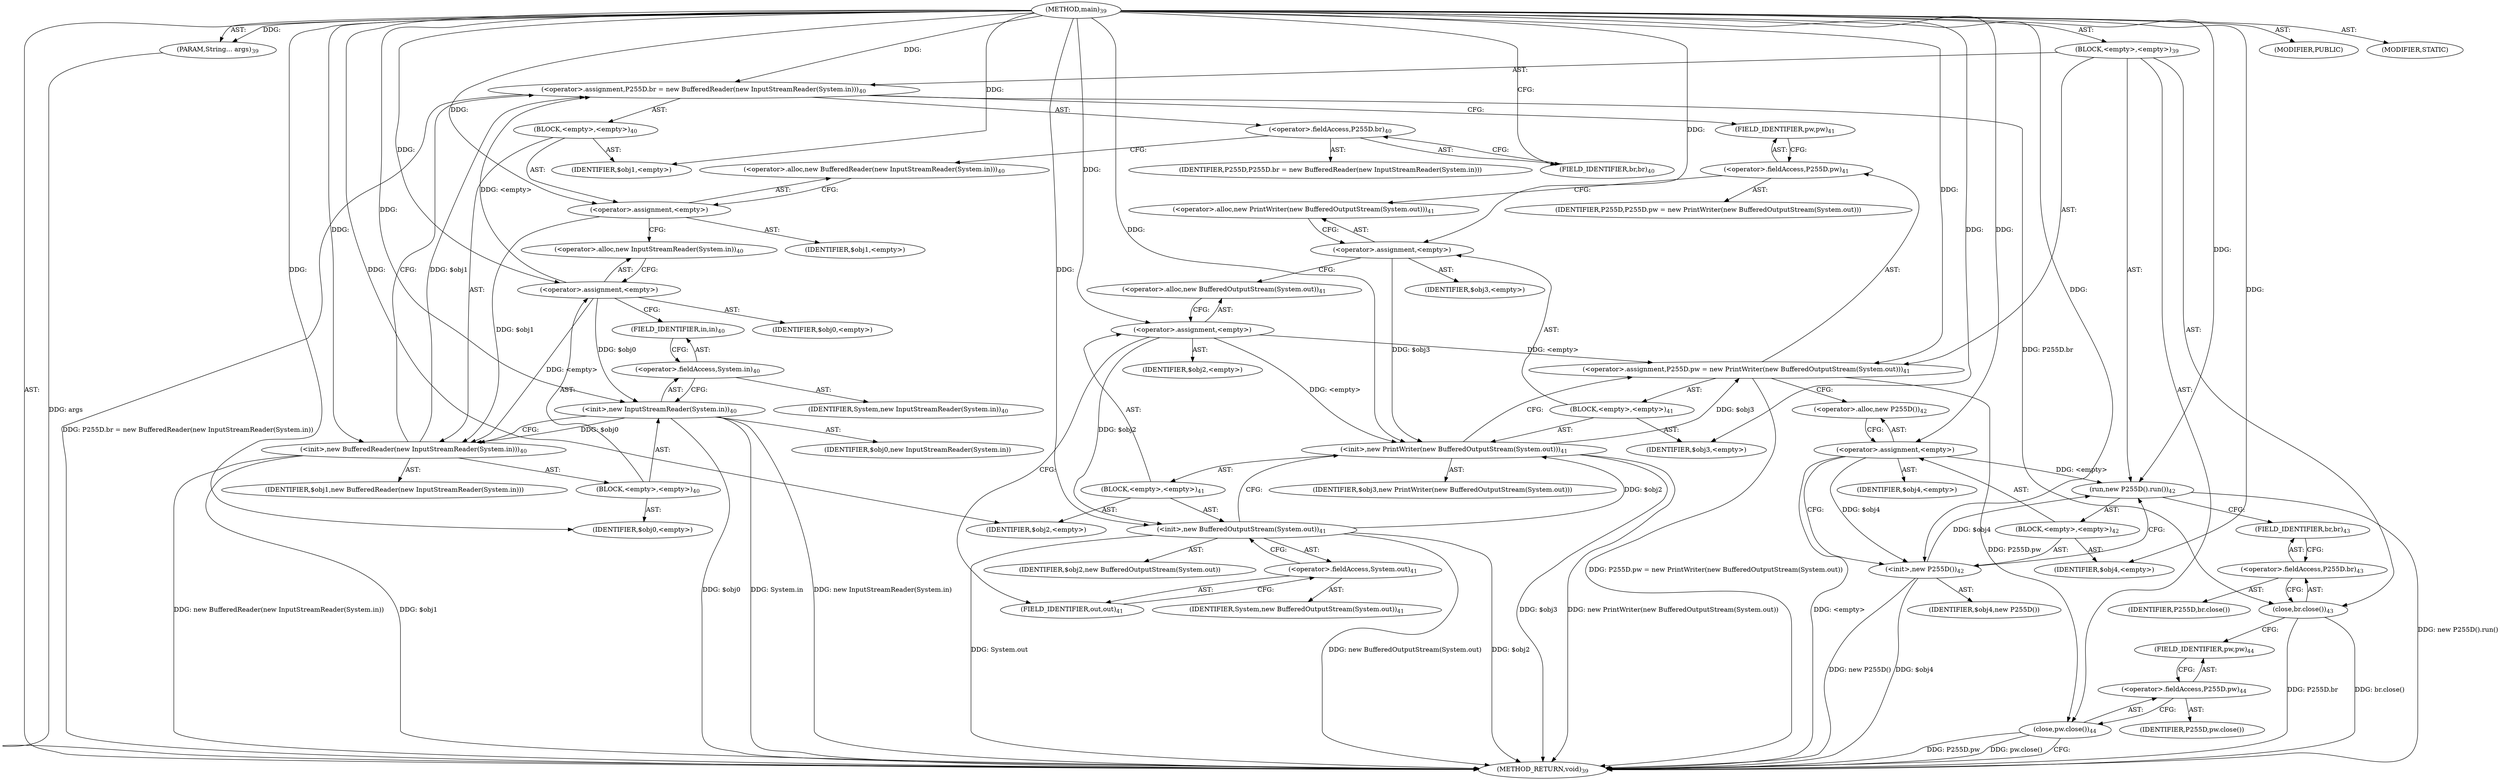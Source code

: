 digraph "main" {  
"236" [label = <(METHOD,main)<SUB>39</SUB>> ]
"237" [label = <(PARAM,String... args)<SUB>39</SUB>> ]
"238" [label = <(BLOCK,&lt;empty&gt;,&lt;empty&gt;)<SUB>39</SUB>> ]
"239" [label = <(&lt;operator&gt;.assignment,P255D.br = new BufferedReader(new InputStreamReader(System.in)))<SUB>40</SUB>> ]
"240" [label = <(&lt;operator&gt;.fieldAccess,P255D.br)<SUB>40</SUB>> ]
"241" [label = <(IDENTIFIER,P255D,P255D.br = new BufferedReader(new InputStreamReader(System.in)))> ]
"242" [label = <(FIELD_IDENTIFIER,br,br)<SUB>40</SUB>> ]
"243" [label = <(BLOCK,&lt;empty&gt;,&lt;empty&gt;)<SUB>40</SUB>> ]
"244" [label = <(&lt;operator&gt;.assignment,&lt;empty&gt;)> ]
"245" [label = <(IDENTIFIER,$obj1,&lt;empty&gt;)> ]
"246" [label = <(&lt;operator&gt;.alloc,new BufferedReader(new InputStreamReader(System.in)))<SUB>40</SUB>> ]
"247" [label = <(&lt;init&gt;,new BufferedReader(new InputStreamReader(System.in)))<SUB>40</SUB>> ]
"248" [label = <(IDENTIFIER,$obj1,new BufferedReader(new InputStreamReader(System.in)))> ]
"249" [label = <(BLOCK,&lt;empty&gt;,&lt;empty&gt;)<SUB>40</SUB>> ]
"250" [label = <(&lt;operator&gt;.assignment,&lt;empty&gt;)> ]
"251" [label = <(IDENTIFIER,$obj0,&lt;empty&gt;)> ]
"252" [label = <(&lt;operator&gt;.alloc,new InputStreamReader(System.in))<SUB>40</SUB>> ]
"253" [label = <(&lt;init&gt;,new InputStreamReader(System.in))<SUB>40</SUB>> ]
"254" [label = <(IDENTIFIER,$obj0,new InputStreamReader(System.in))> ]
"255" [label = <(&lt;operator&gt;.fieldAccess,System.in)<SUB>40</SUB>> ]
"256" [label = <(IDENTIFIER,System,new InputStreamReader(System.in))<SUB>40</SUB>> ]
"257" [label = <(FIELD_IDENTIFIER,in,in)<SUB>40</SUB>> ]
"258" [label = <(IDENTIFIER,$obj0,&lt;empty&gt;)> ]
"259" [label = <(IDENTIFIER,$obj1,&lt;empty&gt;)> ]
"260" [label = <(&lt;operator&gt;.assignment,P255D.pw = new PrintWriter(new BufferedOutputStream(System.out)))<SUB>41</SUB>> ]
"261" [label = <(&lt;operator&gt;.fieldAccess,P255D.pw)<SUB>41</SUB>> ]
"262" [label = <(IDENTIFIER,P255D,P255D.pw = new PrintWriter(new BufferedOutputStream(System.out)))> ]
"263" [label = <(FIELD_IDENTIFIER,pw,pw)<SUB>41</SUB>> ]
"264" [label = <(BLOCK,&lt;empty&gt;,&lt;empty&gt;)<SUB>41</SUB>> ]
"265" [label = <(&lt;operator&gt;.assignment,&lt;empty&gt;)> ]
"266" [label = <(IDENTIFIER,$obj3,&lt;empty&gt;)> ]
"267" [label = <(&lt;operator&gt;.alloc,new PrintWriter(new BufferedOutputStream(System.out)))<SUB>41</SUB>> ]
"268" [label = <(&lt;init&gt;,new PrintWriter(new BufferedOutputStream(System.out)))<SUB>41</SUB>> ]
"269" [label = <(IDENTIFIER,$obj3,new PrintWriter(new BufferedOutputStream(System.out)))> ]
"270" [label = <(BLOCK,&lt;empty&gt;,&lt;empty&gt;)<SUB>41</SUB>> ]
"271" [label = <(&lt;operator&gt;.assignment,&lt;empty&gt;)> ]
"272" [label = <(IDENTIFIER,$obj2,&lt;empty&gt;)> ]
"273" [label = <(&lt;operator&gt;.alloc,new BufferedOutputStream(System.out))<SUB>41</SUB>> ]
"274" [label = <(&lt;init&gt;,new BufferedOutputStream(System.out))<SUB>41</SUB>> ]
"275" [label = <(IDENTIFIER,$obj2,new BufferedOutputStream(System.out))> ]
"276" [label = <(&lt;operator&gt;.fieldAccess,System.out)<SUB>41</SUB>> ]
"277" [label = <(IDENTIFIER,System,new BufferedOutputStream(System.out))<SUB>41</SUB>> ]
"278" [label = <(FIELD_IDENTIFIER,out,out)<SUB>41</SUB>> ]
"279" [label = <(IDENTIFIER,$obj2,&lt;empty&gt;)> ]
"280" [label = <(IDENTIFIER,$obj3,&lt;empty&gt;)> ]
"281" [label = <(run,new P255D().run())<SUB>42</SUB>> ]
"282" [label = <(BLOCK,&lt;empty&gt;,&lt;empty&gt;)<SUB>42</SUB>> ]
"283" [label = <(&lt;operator&gt;.assignment,&lt;empty&gt;)> ]
"284" [label = <(IDENTIFIER,$obj4,&lt;empty&gt;)> ]
"285" [label = <(&lt;operator&gt;.alloc,new P255D())<SUB>42</SUB>> ]
"286" [label = <(&lt;init&gt;,new P255D())<SUB>42</SUB>> ]
"287" [label = <(IDENTIFIER,$obj4,new P255D())> ]
"288" [label = <(IDENTIFIER,$obj4,&lt;empty&gt;)> ]
"289" [label = <(close,br.close())<SUB>43</SUB>> ]
"290" [label = <(&lt;operator&gt;.fieldAccess,P255D.br)<SUB>43</SUB>> ]
"291" [label = <(IDENTIFIER,P255D,br.close())> ]
"292" [label = <(FIELD_IDENTIFIER,br,br)<SUB>43</SUB>> ]
"293" [label = <(close,pw.close())<SUB>44</SUB>> ]
"294" [label = <(&lt;operator&gt;.fieldAccess,P255D.pw)<SUB>44</SUB>> ]
"295" [label = <(IDENTIFIER,P255D,pw.close())> ]
"296" [label = <(FIELD_IDENTIFIER,pw,pw)<SUB>44</SUB>> ]
"297" [label = <(MODIFIER,PUBLIC)> ]
"298" [label = <(MODIFIER,STATIC)> ]
"299" [label = <(METHOD_RETURN,void)<SUB>39</SUB>> ]
  "236" -> "237"  [ label = "AST: "] 
  "236" -> "238"  [ label = "AST: "] 
  "236" -> "297"  [ label = "AST: "] 
  "236" -> "298"  [ label = "AST: "] 
  "236" -> "299"  [ label = "AST: "] 
  "238" -> "239"  [ label = "AST: "] 
  "238" -> "260"  [ label = "AST: "] 
  "238" -> "281"  [ label = "AST: "] 
  "238" -> "289"  [ label = "AST: "] 
  "238" -> "293"  [ label = "AST: "] 
  "239" -> "240"  [ label = "AST: "] 
  "239" -> "243"  [ label = "AST: "] 
  "240" -> "241"  [ label = "AST: "] 
  "240" -> "242"  [ label = "AST: "] 
  "243" -> "244"  [ label = "AST: "] 
  "243" -> "247"  [ label = "AST: "] 
  "243" -> "259"  [ label = "AST: "] 
  "244" -> "245"  [ label = "AST: "] 
  "244" -> "246"  [ label = "AST: "] 
  "247" -> "248"  [ label = "AST: "] 
  "247" -> "249"  [ label = "AST: "] 
  "249" -> "250"  [ label = "AST: "] 
  "249" -> "253"  [ label = "AST: "] 
  "249" -> "258"  [ label = "AST: "] 
  "250" -> "251"  [ label = "AST: "] 
  "250" -> "252"  [ label = "AST: "] 
  "253" -> "254"  [ label = "AST: "] 
  "253" -> "255"  [ label = "AST: "] 
  "255" -> "256"  [ label = "AST: "] 
  "255" -> "257"  [ label = "AST: "] 
  "260" -> "261"  [ label = "AST: "] 
  "260" -> "264"  [ label = "AST: "] 
  "261" -> "262"  [ label = "AST: "] 
  "261" -> "263"  [ label = "AST: "] 
  "264" -> "265"  [ label = "AST: "] 
  "264" -> "268"  [ label = "AST: "] 
  "264" -> "280"  [ label = "AST: "] 
  "265" -> "266"  [ label = "AST: "] 
  "265" -> "267"  [ label = "AST: "] 
  "268" -> "269"  [ label = "AST: "] 
  "268" -> "270"  [ label = "AST: "] 
  "270" -> "271"  [ label = "AST: "] 
  "270" -> "274"  [ label = "AST: "] 
  "270" -> "279"  [ label = "AST: "] 
  "271" -> "272"  [ label = "AST: "] 
  "271" -> "273"  [ label = "AST: "] 
  "274" -> "275"  [ label = "AST: "] 
  "274" -> "276"  [ label = "AST: "] 
  "276" -> "277"  [ label = "AST: "] 
  "276" -> "278"  [ label = "AST: "] 
  "281" -> "282"  [ label = "AST: "] 
  "282" -> "283"  [ label = "AST: "] 
  "282" -> "286"  [ label = "AST: "] 
  "282" -> "288"  [ label = "AST: "] 
  "283" -> "284"  [ label = "AST: "] 
  "283" -> "285"  [ label = "AST: "] 
  "286" -> "287"  [ label = "AST: "] 
  "289" -> "290"  [ label = "AST: "] 
  "290" -> "291"  [ label = "AST: "] 
  "290" -> "292"  [ label = "AST: "] 
  "293" -> "294"  [ label = "AST: "] 
  "294" -> "295"  [ label = "AST: "] 
  "294" -> "296"  [ label = "AST: "] 
  "239" -> "263"  [ label = "CFG: "] 
  "260" -> "285"  [ label = "CFG: "] 
  "281" -> "292"  [ label = "CFG: "] 
  "289" -> "296"  [ label = "CFG: "] 
  "293" -> "299"  [ label = "CFG: "] 
  "240" -> "246"  [ label = "CFG: "] 
  "261" -> "267"  [ label = "CFG: "] 
  "290" -> "289"  [ label = "CFG: "] 
  "294" -> "293"  [ label = "CFG: "] 
  "242" -> "240"  [ label = "CFG: "] 
  "244" -> "252"  [ label = "CFG: "] 
  "247" -> "239"  [ label = "CFG: "] 
  "263" -> "261"  [ label = "CFG: "] 
  "265" -> "273"  [ label = "CFG: "] 
  "268" -> "260"  [ label = "CFG: "] 
  "283" -> "286"  [ label = "CFG: "] 
  "286" -> "281"  [ label = "CFG: "] 
  "292" -> "290"  [ label = "CFG: "] 
  "296" -> "294"  [ label = "CFG: "] 
  "246" -> "244"  [ label = "CFG: "] 
  "267" -> "265"  [ label = "CFG: "] 
  "285" -> "283"  [ label = "CFG: "] 
  "250" -> "257"  [ label = "CFG: "] 
  "253" -> "247"  [ label = "CFG: "] 
  "271" -> "278"  [ label = "CFG: "] 
  "274" -> "268"  [ label = "CFG: "] 
  "252" -> "250"  [ label = "CFG: "] 
  "255" -> "253"  [ label = "CFG: "] 
  "273" -> "271"  [ label = "CFG: "] 
  "276" -> "274"  [ label = "CFG: "] 
  "257" -> "255"  [ label = "CFG: "] 
  "278" -> "276"  [ label = "CFG: "] 
  "236" -> "242"  [ label = "CFG: "] 
  "237" -> "299"  [ label = "DDG: args"] 
  "247" -> "299"  [ label = "DDG: $obj1"] 
  "253" -> "299"  [ label = "DDG: $obj0"] 
  "253" -> "299"  [ label = "DDG: System.in"] 
  "253" -> "299"  [ label = "DDG: new InputStreamReader(System.in)"] 
  "247" -> "299"  [ label = "DDG: new BufferedReader(new InputStreamReader(System.in))"] 
  "239" -> "299"  [ label = "DDG: P255D.br = new BufferedReader(new InputStreamReader(System.in))"] 
  "268" -> "299"  [ label = "DDG: $obj3"] 
  "274" -> "299"  [ label = "DDG: $obj2"] 
  "274" -> "299"  [ label = "DDG: System.out"] 
  "274" -> "299"  [ label = "DDG: new BufferedOutputStream(System.out)"] 
  "268" -> "299"  [ label = "DDG: new PrintWriter(new BufferedOutputStream(System.out))"] 
  "260" -> "299"  [ label = "DDG: P255D.pw = new PrintWriter(new BufferedOutputStream(System.out))"] 
  "283" -> "299"  [ label = "DDG: &lt;empty&gt;"] 
  "286" -> "299"  [ label = "DDG: $obj4"] 
  "286" -> "299"  [ label = "DDG: new P255D()"] 
  "281" -> "299"  [ label = "DDG: new P255D().run()"] 
  "289" -> "299"  [ label = "DDG: P255D.br"] 
  "289" -> "299"  [ label = "DDG: br.close()"] 
  "293" -> "299"  [ label = "DDG: P255D.pw"] 
  "293" -> "299"  [ label = "DDG: pw.close()"] 
  "236" -> "237"  [ label = "DDG: "] 
  "250" -> "239"  [ label = "DDG: &lt;empty&gt;"] 
  "247" -> "239"  [ label = "DDG: $obj1"] 
  "236" -> "239"  [ label = "DDG: "] 
  "271" -> "260"  [ label = "DDG: &lt;empty&gt;"] 
  "268" -> "260"  [ label = "DDG: $obj3"] 
  "236" -> "260"  [ label = "DDG: "] 
  "283" -> "281"  [ label = "DDG: &lt;empty&gt;"] 
  "286" -> "281"  [ label = "DDG: $obj4"] 
  "236" -> "281"  [ label = "DDG: "] 
  "239" -> "289"  [ label = "DDG: P255D.br"] 
  "260" -> "293"  [ label = "DDG: P255D.pw"] 
  "236" -> "244"  [ label = "DDG: "] 
  "236" -> "259"  [ label = "DDG: "] 
  "236" -> "265"  [ label = "DDG: "] 
  "236" -> "280"  [ label = "DDG: "] 
  "236" -> "283"  [ label = "DDG: "] 
  "236" -> "288"  [ label = "DDG: "] 
  "244" -> "247"  [ label = "DDG: $obj1"] 
  "236" -> "247"  [ label = "DDG: "] 
  "250" -> "247"  [ label = "DDG: &lt;empty&gt;"] 
  "253" -> "247"  [ label = "DDG: $obj0"] 
  "265" -> "268"  [ label = "DDG: $obj3"] 
  "236" -> "268"  [ label = "DDG: "] 
  "271" -> "268"  [ label = "DDG: &lt;empty&gt;"] 
  "274" -> "268"  [ label = "DDG: $obj2"] 
  "283" -> "286"  [ label = "DDG: $obj4"] 
  "236" -> "286"  [ label = "DDG: "] 
  "236" -> "250"  [ label = "DDG: "] 
  "236" -> "258"  [ label = "DDG: "] 
  "236" -> "271"  [ label = "DDG: "] 
  "236" -> "279"  [ label = "DDG: "] 
  "250" -> "253"  [ label = "DDG: $obj0"] 
  "236" -> "253"  [ label = "DDG: "] 
  "271" -> "274"  [ label = "DDG: $obj2"] 
  "236" -> "274"  [ label = "DDG: "] 
}
